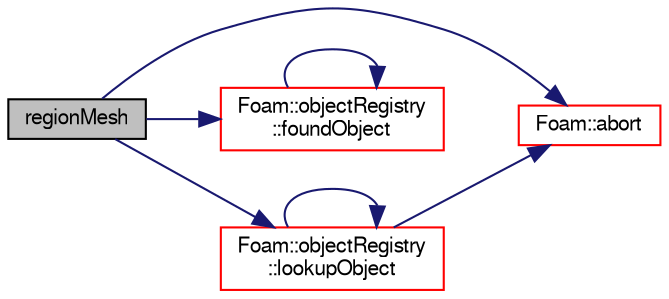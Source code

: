 digraph "regionMesh"
{
  bgcolor="transparent";
  edge [fontname="FreeSans",fontsize="10",labelfontname="FreeSans",labelfontsize="10"];
  node [fontname="FreeSans",fontsize="10",shape=record];
  rankdir="LR";
  Node672 [label="regionMesh",height=0.2,width=0.4,color="black", fillcolor="grey75", style="filled", fontcolor="black"];
  Node672 -> Node673 [color="midnightblue",fontsize="10",style="solid",fontname="FreeSans"];
  Node673 [label="Foam::abort",height=0.2,width=0.4,color="red",URL="$a21124.html#a447107a607d03e417307c203fa5fb44b"];
  Node672 -> Node716 [color="midnightblue",fontsize="10",style="solid",fontname="FreeSans"];
  Node716 [label="Foam::objectRegistry\l::foundObject",height=0.2,width=0.4,color="red",URL="$a26326.html#afb1fd730975d12fa5bcd4252fbf2b92c",tooltip="Is the named Type found? "];
  Node716 -> Node716 [color="midnightblue",fontsize="10",style="solid",fontname="FreeSans"];
  Node672 -> Node727 [color="midnightblue",fontsize="10",style="solid",fontname="FreeSans"];
  Node727 [label="Foam::objectRegistry\l::lookupObject",height=0.2,width=0.4,color="red",URL="$a26326.html#a8b49296f8410366342c524250612c2aa",tooltip="Lookup and return the object of the given Type. "];
  Node727 -> Node673 [color="midnightblue",fontsize="10",style="solid",fontname="FreeSans"];
  Node727 -> Node727 [color="midnightblue",fontsize="10",style="solid",fontname="FreeSans"];
}

